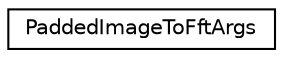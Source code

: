 digraph "Graphical Class Hierarchy"
{
  edge [fontname="Helvetica",fontsize="10",labelfontname="Helvetica",labelfontsize="10"];
  node [fontname="Helvetica",fontsize="10",shape=record];
  rankdir="LR";
  Node0 [label="PaddedImageToFftArgs",height=0.2,width=0.4,color="black", fillcolor="white", style="filled",URL="$structPaddedImageToFftArgs.html"];
}
